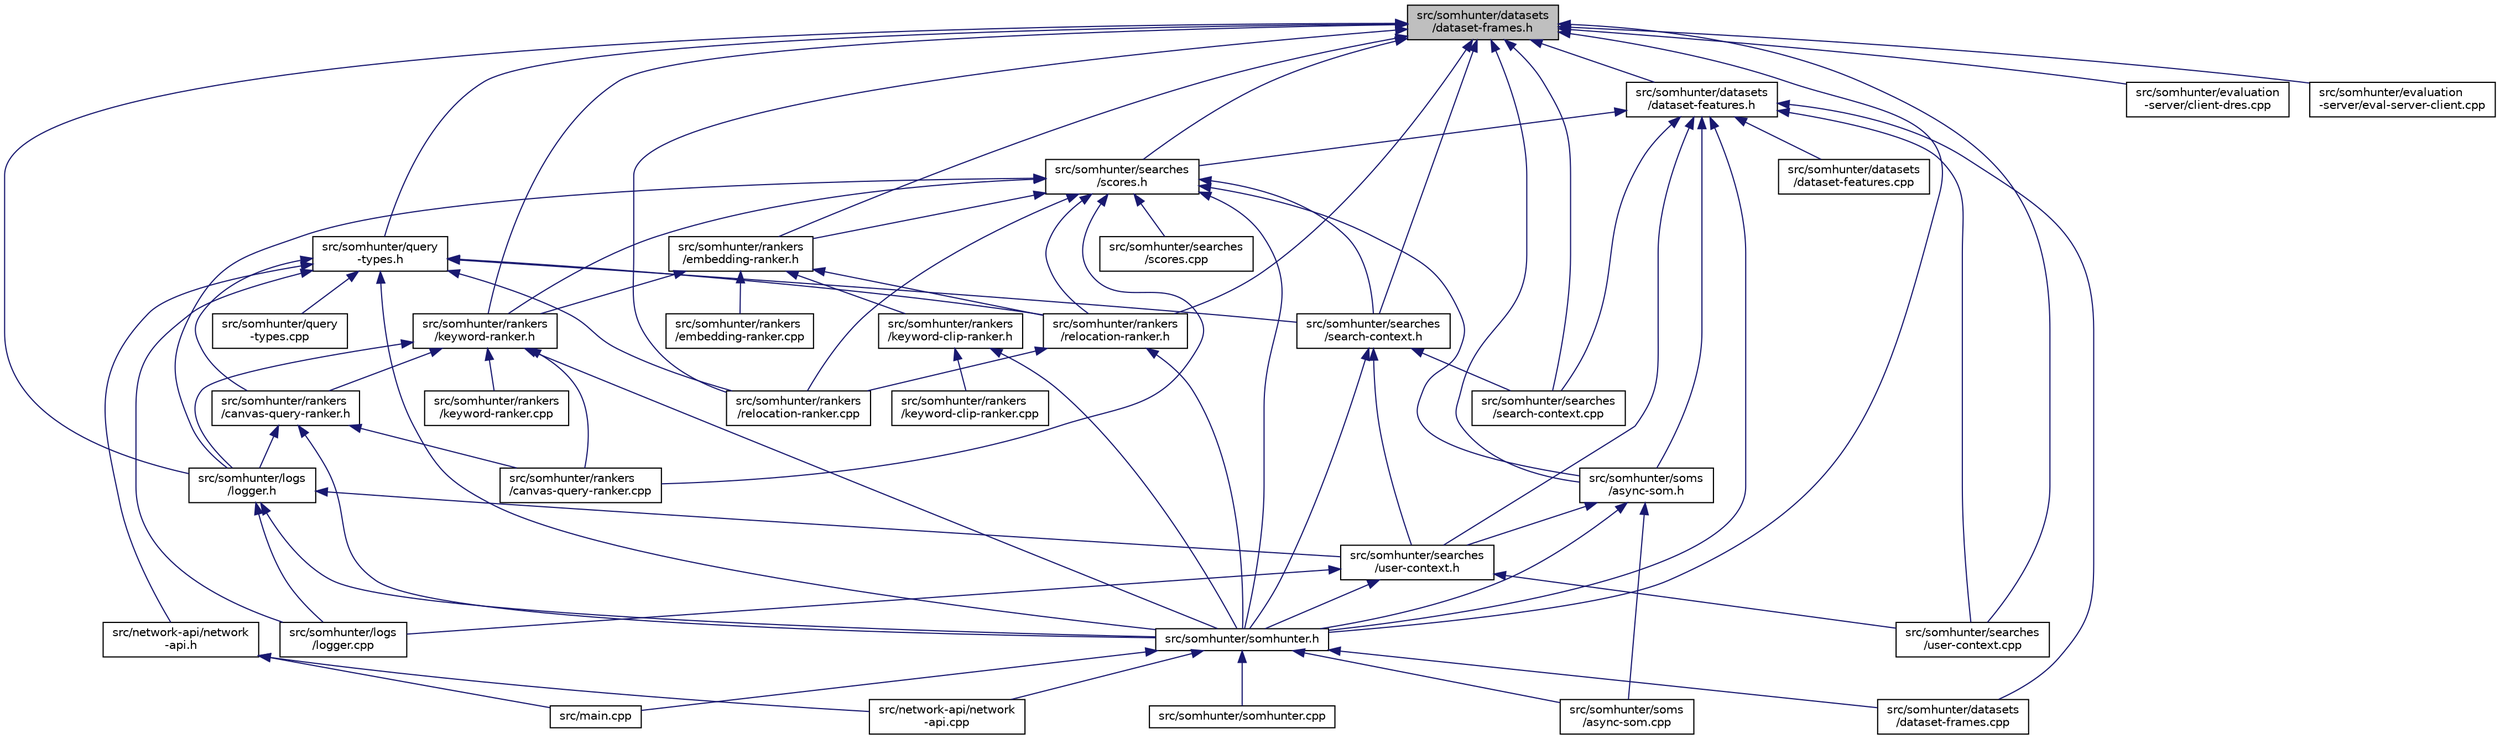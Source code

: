 digraph "src/somhunter/datasets/dataset-frames.h"
{
 // LATEX_PDF_SIZE
  edge [fontname="Helvetica",fontsize="10",labelfontname="Helvetica",labelfontsize="10"];
  node [fontname="Helvetica",fontsize="10",shape=record];
  Node1 [label="src/somhunter/datasets\l/dataset-frames.h",height=0.2,width=0.4,color="black", fillcolor="grey75", style="filled", fontcolor="black",tooltip=" "];
  Node1 -> Node2 [dir="back",color="midnightblue",fontsize="10",style="solid",fontname="Helvetica"];
  Node2 [label="src/somhunter/datasets\l/dataset-features.h",height=0.2,width=0.4,color="black", fillcolor="white", style="filled",URL="$dataset-features_8h.html",tooltip=" "];
  Node2 -> Node3 [dir="back",color="midnightblue",fontsize="10",style="solid",fontname="Helvetica"];
  Node3 [label="src/somhunter/datasets\l/dataset-features.cpp",height=0.2,width=0.4,color="black", fillcolor="white", style="filled",URL="$dataset-features_8cpp.html",tooltip=" "];
  Node2 -> Node4 [dir="back",color="midnightblue",fontsize="10",style="solid",fontname="Helvetica"];
  Node4 [label="src/somhunter/datasets\l/dataset-frames.cpp",height=0.2,width=0.4,color="black", fillcolor="white", style="filled",URL="$dataset-frames_8cpp.html",tooltip=" "];
  Node2 -> Node5 [dir="back",color="midnightblue",fontsize="10",style="solid",fontname="Helvetica"];
  Node5 [label="src/somhunter/searches\l/scores.h",height=0.2,width=0.4,color="black", fillcolor="white", style="filled",URL="$scores_8h.html",tooltip=" "];
  Node5 -> Node6 [dir="back",color="midnightblue",fontsize="10",style="solid",fontname="Helvetica"];
  Node6 [label="src/somhunter/logs\l/logger.h",height=0.2,width=0.4,color="black", fillcolor="white", style="filled",URL="$logger_8h.html",tooltip=" "];
  Node6 -> Node7 [dir="back",color="midnightblue",fontsize="10",style="solid",fontname="Helvetica"];
  Node7 [label="src/somhunter/logs\l/logger.cpp",height=0.2,width=0.4,color="black", fillcolor="white", style="filled",URL="$logger_8cpp.html",tooltip=" "];
  Node6 -> Node8 [dir="back",color="midnightblue",fontsize="10",style="solid",fontname="Helvetica"];
  Node8 [label="src/somhunter/searches\l/user-context.h",height=0.2,width=0.4,color="black", fillcolor="white", style="filled",URL="$user-context_8h.html",tooltip=" "];
  Node8 -> Node7 [dir="back",color="midnightblue",fontsize="10",style="solid",fontname="Helvetica"];
  Node8 -> Node9 [dir="back",color="midnightblue",fontsize="10",style="solid",fontname="Helvetica"];
  Node9 [label="src/somhunter/searches\l/user-context.cpp",height=0.2,width=0.4,color="black", fillcolor="white", style="filled",URL="$user-context_8cpp.html",tooltip=" "];
  Node8 -> Node10 [dir="back",color="midnightblue",fontsize="10",style="solid",fontname="Helvetica"];
  Node10 [label="src/somhunter/somhunter.h",height=0.2,width=0.4,color="black", fillcolor="white", style="filled",URL="$somhunter_8h.html",tooltip=" "];
  Node10 -> Node11 [dir="back",color="midnightblue",fontsize="10",style="solid",fontname="Helvetica"];
  Node11 [label="src/main.cpp",height=0.2,width=0.4,color="black", fillcolor="white", style="filled",URL="$main_8cpp.html",tooltip=" "];
  Node10 -> Node12 [dir="back",color="midnightblue",fontsize="10",style="solid",fontname="Helvetica"];
  Node12 [label="src/network-api/network\l-api.cpp",height=0.2,width=0.4,color="black", fillcolor="white", style="filled",URL="$network-api_8cpp.html",tooltip=" "];
  Node10 -> Node4 [dir="back",color="midnightblue",fontsize="10",style="solid",fontname="Helvetica"];
  Node10 -> Node13 [dir="back",color="midnightblue",fontsize="10",style="solid",fontname="Helvetica"];
  Node13 [label="src/somhunter/somhunter.cpp",height=0.2,width=0.4,color="black", fillcolor="white", style="filled",URL="$somhunter_8cpp.html",tooltip=" "];
  Node10 -> Node14 [dir="back",color="midnightblue",fontsize="10",style="solid",fontname="Helvetica"];
  Node14 [label="src/somhunter/soms\l/async-som.cpp",height=0.2,width=0.4,color="black", fillcolor="white", style="filled",URL="$async-som_8cpp.html",tooltip=" "];
  Node6 -> Node10 [dir="back",color="midnightblue",fontsize="10",style="solid",fontname="Helvetica"];
  Node5 -> Node15 [dir="back",color="midnightblue",fontsize="10",style="solid",fontname="Helvetica"];
  Node15 [label="src/somhunter/rankers\l/canvas-query-ranker.cpp",height=0.2,width=0.4,color="black", fillcolor="white", style="filled",URL="$canvas-query-ranker_8cpp.html",tooltip=" "];
  Node5 -> Node16 [dir="back",color="midnightblue",fontsize="10",style="solid",fontname="Helvetica"];
  Node16 [label="src/somhunter/rankers\l/embedding-ranker.h",height=0.2,width=0.4,color="black", fillcolor="white", style="filled",URL="$embedding-ranker_8h.html",tooltip=" "];
  Node16 -> Node17 [dir="back",color="midnightblue",fontsize="10",style="solid",fontname="Helvetica"];
  Node17 [label="src/somhunter/rankers\l/embedding-ranker.cpp",height=0.2,width=0.4,color="black", fillcolor="white", style="filled",URL="$embedding-ranker_8cpp.html",tooltip=" "];
  Node16 -> Node18 [dir="back",color="midnightblue",fontsize="10",style="solid",fontname="Helvetica"];
  Node18 [label="src/somhunter/rankers\l/keyword-clip-ranker.h",height=0.2,width=0.4,color="black", fillcolor="white", style="filled",URL="$keyword-clip-ranker_8h.html",tooltip=" "];
  Node18 -> Node19 [dir="back",color="midnightblue",fontsize="10",style="solid",fontname="Helvetica"];
  Node19 [label="src/somhunter/rankers\l/keyword-clip-ranker.cpp",height=0.2,width=0.4,color="black", fillcolor="white", style="filled",URL="$keyword-clip-ranker_8cpp.html",tooltip=" "];
  Node18 -> Node10 [dir="back",color="midnightblue",fontsize="10",style="solid",fontname="Helvetica"];
  Node16 -> Node20 [dir="back",color="midnightblue",fontsize="10",style="solid",fontname="Helvetica"];
  Node20 [label="src/somhunter/rankers\l/keyword-ranker.h",height=0.2,width=0.4,color="black", fillcolor="white", style="filled",URL="$keyword-ranker_8h.html",tooltip=" "];
  Node20 -> Node6 [dir="back",color="midnightblue",fontsize="10",style="solid",fontname="Helvetica"];
  Node20 -> Node15 [dir="back",color="midnightblue",fontsize="10",style="solid",fontname="Helvetica"];
  Node20 -> Node21 [dir="back",color="midnightblue",fontsize="10",style="solid",fontname="Helvetica"];
  Node21 [label="src/somhunter/rankers\l/canvas-query-ranker.h",height=0.2,width=0.4,color="black", fillcolor="white", style="filled",URL="$canvas-query-ranker_8h.html",tooltip=" "];
  Node21 -> Node6 [dir="back",color="midnightblue",fontsize="10",style="solid",fontname="Helvetica"];
  Node21 -> Node15 [dir="back",color="midnightblue",fontsize="10",style="solid",fontname="Helvetica"];
  Node21 -> Node10 [dir="back",color="midnightblue",fontsize="10",style="solid",fontname="Helvetica"];
  Node20 -> Node22 [dir="back",color="midnightblue",fontsize="10",style="solid",fontname="Helvetica"];
  Node22 [label="src/somhunter/rankers\l/keyword-ranker.cpp",height=0.2,width=0.4,color="black", fillcolor="white", style="filled",URL="$keyword-ranker_8cpp.html",tooltip=" "];
  Node20 -> Node10 [dir="back",color="midnightblue",fontsize="10",style="solid",fontname="Helvetica"];
  Node16 -> Node23 [dir="back",color="midnightblue",fontsize="10",style="solid",fontname="Helvetica"];
  Node23 [label="src/somhunter/rankers\l/relocation-ranker.h",height=0.2,width=0.4,color="black", fillcolor="white", style="filled",URL="$relocation-ranker_8h.html",tooltip=" "];
  Node23 -> Node24 [dir="back",color="midnightblue",fontsize="10",style="solid",fontname="Helvetica"];
  Node24 [label="src/somhunter/rankers\l/relocation-ranker.cpp",height=0.2,width=0.4,color="black", fillcolor="white", style="filled",URL="$relocation-ranker_8cpp.html",tooltip=" "];
  Node23 -> Node10 [dir="back",color="midnightblue",fontsize="10",style="solid",fontname="Helvetica"];
  Node5 -> Node20 [dir="back",color="midnightblue",fontsize="10",style="solid",fontname="Helvetica"];
  Node5 -> Node24 [dir="back",color="midnightblue",fontsize="10",style="solid",fontname="Helvetica"];
  Node5 -> Node23 [dir="back",color="midnightblue",fontsize="10",style="solid",fontname="Helvetica"];
  Node5 -> Node25 [dir="back",color="midnightblue",fontsize="10",style="solid",fontname="Helvetica"];
  Node25 [label="src/somhunter/searches\l/scores.cpp",height=0.2,width=0.4,color="black", fillcolor="white", style="filled",URL="$scores_8cpp.html",tooltip=" "];
  Node5 -> Node26 [dir="back",color="midnightblue",fontsize="10",style="solid",fontname="Helvetica"];
  Node26 [label="src/somhunter/searches\l/search-context.h",height=0.2,width=0.4,color="black", fillcolor="white", style="filled",URL="$search-context_8h.html",tooltip=" "];
  Node26 -> Node27 [dir="back",color="midnightblue",fontsize="10",style="solid",fontname="Helvetica"];
  Node27 [label="src/somhunter/searches\l/search-context.cpp",height=0.2,width=0.4,color="black", fillcolor="white", style="filled",URL="$search-context_8cpp.html",tooltip=" "];
  Node26 -> Node8 [dir="back",color="midnightblue",fontsize="10",style="solid",fontname="Helvetica"];
  Node26 -> Node10 [dir="back",color="midnightblue",fontsize="10",style="solid",fontname="Helvetica"];
  Node5 -> Node10 [dir="back",color="midnightblue",fontsize="10",style="solid",fontname="Helvetica"];
  Node5 -> Node28 [dir="back",color="midnightblue",fontsize="10",style="solid",fontname="Helvetica"];
  Node28 [label="src/somhunter/soms\l/async-som.h",height=0.2,width=0.4,color="black", fillcolor="white", style="filled",URL="$async-som_8h.html",tooltip=" "];
  Node28 -> Node8 [dir="back",color="midnightblue",fontsize="10",style="solid",fontname="Helvetica"];
  Node28 -> Node10 [dir="back",color="midnightblue",fontsize="10",style="solid",fontname="Helvetica"];
  Node28 -> Node14 [dir="back",color="midnightblue",fontsize="10",style="solid",fontname="Helvetica"];
  Node2 -> Node27 [dir="back",color="midnightblue",fontsize="10",style="solid",fontname="Helvetica"];
  Node2 -> Node9 [dir="back",color="midnightblue",fontsize="10",style="solid",fontname="Helvetica"];
  Node2 -> Node8 [dir="back",color="midnightblue",fontsize="10",style="solid",fontname="Helvetica"];
  Node2 -> Node10 [dir="back",color="midnightblue",fontsize="10",style="solid",fontname="Helvetica"];
  Node2 -> Node28 [dir="back",color="midnightblue",fontsize="10",style="solid",fontname="Helvetica"];
  Node1 -> Node29 [dir="back",color="midnightblue",fontsize="10",style="solid",fontname="Helvetica"];
  Node29 [label="src/somhunter/evaluation\l-server/client-dres.cpp",height=0.2,width=0.4,color="black", fillcolor="white", style="filled",URL="$client-dres_8cpp.html",tooltip=" "];
  Node1 -> Node30 [dir="back",color="midnightblue",fontsize="10",style="solid",fontname="Helvetica"];
  Node30 [label="src/somhunter/evaluation\l-server/eval-server-client.cpp",height=0.2,width=0.4,color="black", fillcolor="white", style="filled",URL="$eval-server-client_8cpp.html",tooltip=" "];
  Node1 -> Node6 [dir="back",color="midnightblue",fontsize="10",style="solid",fontname="Helvetica"];
  Node1 -> Node31 [dir="back",color="midnightblue",fontsize="10",style="solid",fontname="Helvetica"];
  Node31 [label="src/somhunter/query\l-types.h",height=0.2,width=0.4,color="black", fillcolor="white", style="filled",URL="$query-types_8h.html",tooltip=" "];
  Node31 -> Node32 [dir="back",color="midnightblue",fontsize="10",style="solid",fontname="Helvetica"];
  Node32 [label="src/network-api/network\l-api.h",height=0.2,width=0.4,color="black", fillcolor="white", style="filled",URL="$network-api_8h.html",tooltip=" "];
  Node32 -> Node11 [dir="back",color="midnightblue",fontsize="10",style="solid",fontname="Helvetica"];
  Node32 -> Node12 [dir="back",color="midnightblue",fontsize="10",style="solid",fontname="Helvetica"];
  Node31 -> Node7 [dir="back",color="midnightblue",fontsize="10",style="solid",fontname="Helvetica"];
  Node31 -> Node33 [dir="back",color="midnightblue",fontsize="10",style="solid",fontname="Helvetica"];
  Node33 [label="src/somhunter/query\l-types.cpp",height=0.2,width=0.4,color="black", fillcolor="white", style="filled",URL="$query-types_8cpp.html",tooltip=" "];
  Node31 -> Node21 [dir="back",color="midnightblue",fontsize="10",style="solid",fontname="Helvetica"];
  Node31 -> Node24 [dir="back",color="midnightblue",fontsize="10",style="solid",fontname="Helvetica"];
  Node31 -> Node23 [dir="back",color="midnightblue",fontsize="10",style="solid",fontname="Helvetica"];
  Node31 -> Node26 [dir="back",color="midnightblue",fontsize="10",style="solid",fontname="Helvetica"];
  Node31 -> Node10 [dir="back",color="midnightblue",fontsize="10",style="solid",fontname="Helvetica"];
  Node1 -> Node16 [dir="back",color="midnightblue",fontsize="10",style="solid",fontname="Helvetica"];
  Node1 -> Node20 [dir="back",color="midnightblue",fontsize="10",style="solid",fontname="Helvetica"];
  Node1 -> Node24 [dir="back",color="midnightblue",fontsize="10",style="solid",fontname="Helvetica"];
  Node1 -> Node23 [dir="back",color="midnightblue",fontsize="10",style="solid",fontname="Helvetica"];
  Node1 -> Node5 [dir="back",color="midnightblue",fontsize="10",style="solid",fontname="Helvetica"];
  Node1 -> Node27 [dir="back",color="midnightblue",fontsize="10",style="solid",fontname="Helvetica"];
  Node1 -> Node26 [dir="back",color="midnightblue",fontsize="10",style="solid",fontname="Helvetica"];
  Node1 -> Node9 [dir="back",color="midnightblue",fontsize="10",style="solid",fontname="Helvetica"];
  Node1 -> Node10 [dir="back",color="midnightblue",fontsize="10",style="solid",fontname="Helvetica"];
  Node1 -> Node28 [dir="back",color="midnightblue",fontsize="10",style="solid",fontname="Helvetica"];
}
